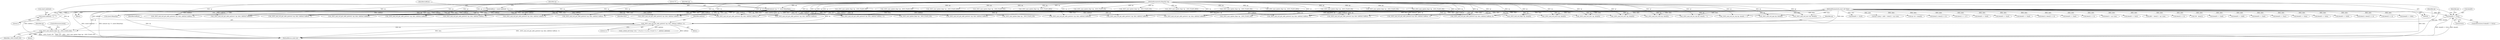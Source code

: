 digraph "0_radare2_bbb4af56003c1afdad67af0c4339267ca38b1017@API" {
"1000861" [label="(Call,_6502_anal_update_flags (op, _6502_FLAGS_NZ))"];
"1000847" [label="(Call,_6502_anal_esil_get_addr_pattern2 (op, data, addrbuf, buffsize, 'x'))"];
"1000278" [label="(Call,memset (op, '\0', sizeof (RAnalOp)))"];
"1000265" [label="(MethodParameterIn,RAnalOp *op)"];
"1000833" [label="(Call,data[0] == 0x2a)"];
"1000267" [label="(MethodParameterIn,const ut8 *data)"];
"1000272" [label="(Call,buffsize = sizeof (addrbuf) - 1)"];
"1000274" [label="(Call,sizeof (addrbuf) - 1)"];
"1001547" [label="(Call,_6502_anal_esil_get_addr_pattern1 (op, data, addrbuf, buffsize))"];
"1001655" [label="(Call,_6502_anal_esil_pop (op, data[0]))"];
"1000931" [label="(Call,_6502_anal_update_flags (op, _6502_FLAGS_NZ))"];
"1000272" [label="(Call,buffsize = sizeof (addrbuf) - 1)"];
"1000479" [label="(Call,_6502_anal_esil_flags (op, data[0]))"];
"1001490" [label="(Call,_6502_anal_update_flags (op, _6502_FLAGS_NZ))"];
"1000876" [label="(Call,data[0] == 0x6a)"];
"1000668" [label="(Call,data[0] == 0x29)"];
"1000596" [label="(Call,_6502_anal_update_flags (op, _6502_FLAGS_BNZ))"];
"1001626" [label="(Call,_6502_anal_esil_push (op, data[0]))"];
"1000890" [label="(Call,_6502_anal_esil_get_addr_pattern2 (op, data, addrbuf, buffsize, 'x'))"];
"1000834" [label="(Call,data[0])"];
"1000818" [label="(Call,_6502_anal_update_flags (op, _6502_FLAGS_NZ))"];
"1001173" [label="(Call,op->jump = addr + data[1] + op->size)"];
"1000306" [label="(Call,op->id = data[0])"];
"1001240" [label="(Call,data[1] | data[2] << 8)"];
"1000645" [label="(Call,_6502_anal_update_flags (op, _6502_FLAGS_NZ))"];
"1001167" [label="(Call,data[1] <= 127)"];
"1000277" [label="(Literal,1)"];
"1001012" [label="(Call,_6502_anal_esil_get_addr_pattern1 (op, data, addrbuf, buffsize))"];
"1000760" [label="(Call,_6502_anal_esil_get_addr_pattern2 (op, data, addrbuf, buffsize, 'x'))"];
"1001719" [label="(Call,_6502_anal_esil_mov (op, data[0]))"];
"1000918" [label="(Call,_6502_anal_esil_get_addr_pattern2 (op, data, addrbuf, buffsize, 'x'))"];
"1000711" [label="(Call,data[0] == 0x49)"];
"1001038" [label="(Call,_6502_anal_update_flags (op, _6502_FLAGS_BNZ))"];
"1001018" [label="(Call,data[0] == 0xc9)"];
"1001697" [label="(Call,_6502_anal_esil_mov (op, data[0]))"];
"1000774" [label="(Call,_6502_anal_update_flags (op, _6502_FLAGS_NZ))"];
"1000850" [label="(Identifier,addrbuf)"];
"1000832" [label="(ControlStructure,if (data[0] == 0x2a))"];
"1001429" [label="(Call,data[0] == 0xa9)"];
"1000856" [label="(Identifier,op)"];
"1001504" [label="(Call,_6502_anal_esil_get_addr_pattern3 (op, data, addrbuf, buffsize, 'x'))"];
"1001056" [label="(Call,_6502_anal_esil_get_addr_pattern3 (op, data, addrbuf, buffsize, 0))"];
"1000269" [label="(Block,)"];
"1000265" [label="(MethodParameterIn,RAnalOp *op)"];
"1000944" [label="(Call,_6502_anal_esil_get_addr_pattern2 (op, data, addrbuf, buffsize, 'x'))"];
"1001423" [label="(Call,_6502_anal_esil_get_addr_pattern1 (op, data, addrbuf, buffsize))"];
"1000847" [label="(Call,_6502_anal_esil_get_addr_pattern2 (op, data, addrbuf, buffsize, 'x'))"];
"1001219" [label="(Call,_6502_anal_esil_ccall (op, data[0]))"];
"1001320" [label="(Call,data[1] | data[2] << 8)"];
"1000864" [label="(ControlStructure,break;)"];
"1001568" [label="(Call,_6502_anal_esil_get_addr_pattern2 (op, data, addrbuf, buffsize, 'y'))"];
"1000521" [label="(Call,_6502_anal_esil_get_addr_pattern1 (op, data, addrbuf, buffsize))"];
"1001063" [label="(Call,data[0] == 0xe0)"];
"1000905" [label="(Call,_6502_anal_update_flags (op, _6502_FLAGS_NZ))"];
"1001449" [label="(Call,_6502_anal_update_flags (op, _6502_FLAGS_NZ))"];
"1000851" [label="(Identifier,buffsize)"];
"1001244" [label="(Call,data[2] << 8)"];
"1001179" [label="(Call,data[1] + op->size)"];
"1000275" [label="(Call,sizeof (addrbuf))"];
"1000992" [label="(Call,_6502_anal_esil_inc_reg (op, data[0], \"-\"))"];
"1000862" [label="(Identifier,op)"];
"1001590" [label="(Call,_6502_anal_esil_get_addr_pattern3 (op, data, addrbuf, buffsize, 'x'))"];
"1001108" [label="(Call,data[0] == 0xc0)"];
"1000846" [label="(Block,)"];
"1001729" [label="(MethodReturn,static int)"];
"1000267" [label="(MethodParameterIn,const ut8 *data)"];
"1001177" [label="(Call,addr + data[1] + op->size)"];
"1000973" [label="(Call,_6502_anal_esil_inc_reg (op, data[0], \"+\"))"];
"1000279" [label="(Identifier,op)"];
"1000842" [label="(Identifier,op)"];
"1000547" [label="(Call,_6502_anal_update_flags (op, _6502_FLAGS_NZ))"];
"1001463" [label="(Call,_6502_anal_esil_get_addr_pattern2 (op, data, addrbuf, buffsize, 'y'))"];
"1001128" [label="(Call,_6502_anal_update_flags (op, _6502_FLAGS_BNZ))"];
"1000570" [label="(Call,_6502_anal_esil_get_addr_pattern1 (op, data, addrbuf, buffsize))"];
"1000281" [label="(Call,sizeof (RAnalOp))"];
"1001675" [label="(Call,_6502_anal_esil_mov (op, data[0]))"];
"1001324" [label="(Call,data[2] << 8)"];
"1000833" [label="(Call,data[0] == 0x2a)"];
"1000273" [label="(Identifier,buffsize)"];
"1001195" [label="(Call,256 - data[1])"];
"1000731" [label="(Call,_6502_anal_update_flags (op, _6502_FLAGS_NZ))"];
"1000576" [label="(Call,data[0] == 0xe9)"];
"1000619" [label="(Call,_6502_anal_esil_get_addr_pattern1 (op, data, addrbuf, buffsize))"];
"1000527" [label="(Call,data[0] == 0x69)"];
"1000803" [label="(Call,_6502_anal_esil_get_addr_pattern2 (op, data, addrbuf, buffsize, 'x'))"];
"1000863" [label="(Identifier,_6502_FLAGS_NZ)"];
"1000705" [label="(Call,_6502_anal_esil_get_addr_pattern1 (op, data, addrbuf, buffsize))"];
"1000278" [label="(Call,memset (op, '\0', sizeof (RAnalOp)))"];
"1000852" [label="(Literal,'x')"];
"1000280" [label="(Literal,'\0')"];
"1000492" [label="(Call,_6502_anal_esil_get_addr_pattern3 (op, data, addrbuf, buffsize, 0))"];
"1001511" [label="(Call,data[0] == 0xa0)"];
"1000853" [label="(Call,r_strbuf_setf (&op->esil, \"1,%s,[1],<<,C,|,%s,=[1],$c7,C,=\", addrbuf, addrbuf))"];
"1001101" [label="(Call,_6502_anal_esil_get_addr_pattern3 (op, data, addrbuf, buffsize, 0))"];
"1000322" [label="(Block,)"];
"1001083" [label="(Call,_6502_anal_update_flags (op, _6502_FLAGS_BNZ))"];
"1001470" [label="(Call,data[0] == 0xa2)"];
"1000789" [label="(Call,data[0] == 0x4a)"];
"1000746" [label="(Call,data[0] == 0x0a)"];
"1001531" [label="(Call,_6502_anal_update_flags (op, _6502_FLAGS_NZ))"];
"1000837" [label="(Literal,0x2a)"];
"1000688" [label="(Call,_6502_anal_update_flags (op, _6502_FLAGS_NZ))"];
"1000849" [label="(Identifier,data)"];
"1000662" [label="(Call,_6502_anal_esil_get_addr_pattern1 (op, data, addrbuf, buffsize))"];
"1000625" [label="(Call,data[0] == 0x09)"];
"1001284" [label="(Call,data[1] | data[2] << 8)"];
"1000861" [label="(Call,_6502_anal_update_flags (op, _6502_FLAGS_NZ))"];
"1000285" [label="(Identifier,op)"];
"1000848" [label="(Identifier,op)"];
"1000274" [label="(Call,sizeof (addrbuf) - 1)"];
"1001288" [label="(Call,data[2] << 8)"];
"1000957" [label="(Call,_6502_anal_update_flags (op, _6502_FLAGS_NZ))"];
"1000861" -> "1000322"  [label="AST: "];
"1000861" -> "1000863"  [label="CFG: "];
"1000862" -> "1000861"  [label="AST: "];
"1000863" -> "1000861"  [label="AST: "];
"1000864" -> "1000861"  [label="CFG: "];
"1000861" -> "1001729"  [label="DDG: _6502_FLAGS_NZ"];
"1000861" -> "1001729"  [label="DDG: op"];
"1000861" -> "1001729"  [label="DDG: _6502_anal_update_flags (op, _6502_FLAGS_NZ)"];
"1000847" -> "1000861"  [label="DDG: op"];
"1000278" -> "1000861"  [label="DDG: op"];
"1000265" -> "1000861"  [label="DDG: op"];
"1000847" -> "1000846"  [label="AST: "];
"1000847" -> "1000852"  [label="CFG: "];
"1000848" -> "1000847"  [label="AST: "];
"1000849" -> "1000847"  [label="AST: "];
"1000850" -> "1000847"  [label="AST: "];
"1000851" -> "1000847"  [label="AST: "];
"1000852" -> "1000847"  [label="AST: "];
"1000856" -> "1000847"  [label="CFG: "];
"1000847" -> "1001729"  [label="DDG: buffsize"];
"1000847" -> "1001729"  [label="DDG: data"];
"1000847" -> "1001729"  [label="DDG: _6502_anal_esil_get_addr_pattern2 (op, data, addrbuf, buffsize, 'x')"];
"1000278" -> "1000847"  [label="DDG: op"];
"1000265" -> "1000847"  [label="DDG: op"];
"1000833" -> "1000847"  [label="DDG: data[0]"];
"1000267" -> "1000847"  [label="DDG: data"];
"1000272" -> "1000847"  [label="DDG: buffsize"];
"1000847" -> "1000853"  [label="DDG: addrbuf"];
"1000278" -> "1000269"  [label="AST: "];
"1000278" -> "1000281"  [label="CFG: "];
"1000279" -> "1000278"  [label="AST: "];
"1000280" -> "1000278"  [label="AST: "];
"1000281" -> "1000278"  [label="AST: "];
"1000285" -> "1000278"  [label="CFG: "];
"1000278" -> "1001729"  [label="DDG: memset (op, '\0', sizeof (RAnalOp))"];
"1000278" -> "1001729"  [label="DDG: op"];
"1000265" -> "1000278"  [label="DDG: op"];
"1000278" -> "1000479"  [label="DDG: op"];
"1000278" -> "1000492"  [label="DDG: op"];
"1000278" -> "1000521"  [label="DDG: op"];
"1000278" -> "1000570"  [label="DDG: op"];
"1000278" -> "1000619"  [label="DDG: op"];
"1000278" -> "1000662"  [label="DDG: op"];
"1000278" -> "1000705"  [label="DDG: op"];
"1000278" -> "1000760"  [label="DDG: op"];
"1000278" -> "1000774"  [label="DDG: op"];
"1000278" -> "1000803"  [label="DDG: op"];
"1000278" -> "1000818"  [label="DDG: op"];
"1000278" -> "1000890"  [label="DDG: op"];
"1000278" -> "1000905"  [label="DDG: op"];
"1000278" -> "1000918"  [label="DDG: op"];
"1000278" -> "1000944"  [label="DDG: op"];
"1000278" -> "1000973"  [label="DDG: op"];
"1000278" -> "1000992"  [label="DDG: op"];
"1000278" -> "1001012"  [label="DDG: op"];
"1000278" -> "1001056"  [label="DDG: op"];
"1000278" -> "1001101"  [label="DDG: op"];
"1000278" -> "1001219"  [label="DDG: op"];
"1000278" -> "1001423"  [label="DDG: op"];
"1000278" -> "1001463"  [label="DDG: op"];
"1000278" -> "1001504"  [label="DDG: op"];
"1000278" -> "1001547"  [label="DDG: op"];
"1000278" -> "1001568"  [label="DDG: op"];
"1000278" -> "1001590"  [label="DDG: op"];
"1000278" -> "1001626"  [label="DDG: op"];
"1000278" -> "1001655"  [label="DDG: op"];
"1000278" -> "1001675"  [label="DDG: op"];
"1000278" -> "1001697"  [label="DDG: op"];
"1000278" -> "1001719"  [label="DDG: op"];
"1000265" -> "1000263"  [label="AST: "];
"1000265" -> "1001729"  [label="DDG: op"];
"1000265" -> "1000479"  [label="DDG: op"];
"1000265" -> "1000492"  [label="DDG: op"];
"1000265" -> "1000521"  [label="DDG: op"];
"1000265" -> "1000547"  [label="DDG: op"];
"1000265" -> "1000570"  [label="DDG: op"];
"1000265" -> "1000596"  [label="DDG: op"];
"1000265" -> "1000619"  [label="DDG: op"];
"1000265" -> "1000645"  [label="DDG: op"];
"1000265" -> "1000662"  [label="DDG: op"];
"1000265" -> "1000688"  [label="DDG: op"];
"1000265" -> "1000705"  [label="DDG: op"];
"1000265" -> "1000731"  [label="DDG: op"];
"1000265" -> "1000760"  [label="DDG: op"];
"1000265" -> "1000774"  [label="DDG: op"];
"1000265" -> "1000803"  [label="DDG: op"];
"1000265" -> "1000818"  [label="DDG: op"];
"1000265" -> "1000890"  [label="DDG: op"];
"1000265" -> "1000905"  [label="DDG: op"];
"1000265" -> "1000918"  [label="DDG: op"];
"1000265" -> "1000931"  [label="DDG: op"];
"1000265" -> "1000944"  [label="DDG: op"];
"1000265" -> "1000957"  [label="DDG: op"];
"1000265" -> "1000973"  [label="DDG: op"];
"1000265" -> "1000992"  [label="DDG: op"];
"1000265" -> "1001012"  [label="DDG: op"];
"1000265" -> "1001038"  [label="DDG: op"];
"1000265" -> "1001056"  [label="DDG: op"];
"1000265" -> "1001083"  [label="DDG: op"];
"1000265" -> "1001101"  [label="DDG: op"];
"1000265" -> "1001128"  [label="DDG: op"];
"1000265" -> "1001219"  [label="DDG: op"];
"1000265" -> "1001423"  [label="DDG: op"];
"1000265" -> "1001449"  [label="DDG: op"];
"1000265" -> "1001463"  [label="DDG: op"];
"1000265" -> "1001490"  [label="DDG: op"];
"1000265" -> "1001504"  [label="DDG: op"];
"1000265" -> "1001531"  [label="DDG: op"];
"1000265" -> "1001547"  [label="DDG: op"];
"1000265" -> "1001568"  [label="DDG: op"];
"1000265" -> "1001590"  [label="DDG: op"];
"1000265" -> "1001626"  [label="DDG: op"];
"1000265" -> "1001655"  [label="DDG: op"];
"1000265" -> "1001675"  [label="DDG: op"];
"1000265" -> "1001697"  [label="DDG: op"];
"1000265" -> "1001719"  [label="DDG: op"];
"1000833" -> "1000832"  [label="AST: "];
"1000833" -> "1000837"  [label="CFG: "];
"1000834" -> "1000833"  [label="AST: "];
"1000837" -> "1000833"  [label="AST: "];
"1000842" -> "1000833"  [label="CFG: "];
"1000848" -> "1000833"  [label="CFG: "];
"1000833" -> "1001729"  [label="DDG: data[0]"];
"1000833" -> "1001729"  [label="DDG: data[0] == 0x2a"];
"1000267" -> "1000833"  [label="DDG: data"];
"1000267" -> "1000263"  [label="AST: "];
"1000267" -> "1001729"  [label="DDG: data"];
"1000267" -> "1000306"  [label="DDG: data"];
"1000267" -> "1000479"  [label="DDG: data"];
"1000267" -> "1000492"  [label="DDG: data"];
"1000267" -> "1000521"  [label="DDG: data"];
"1000267" -> "1000527"  [label="DDG: data"];
"1000267" -> "1000570"  [label="DDG: data"];
"1000267" -> "1000576"  [label="DDG: data"];
"1000267" -> "1000619"  [label="DDG: data"];
"1000267" -> "1000625"  [label="DDG: data"];
"1000267" -> "1000662"  [label="DDG: data"];
"1000267" -> "1000668"  [label="DDG: data"];
"1000267" -> "1000705"  [label="DDG: data"];
"1000267" -> "1000711"  [label="DDG: data"];
"1000267" -> "1000746"  [label="DDG: data"];
"1000267" -> "1000760"  [label="DDG: data"];
"1000267" -> "1000789"  [label="DDG: data"];
"1000267" -> "1000803"  [label="DDG: data"];
"1000267" -> "1000876"  [label="DDG: data"];
"1000267" -> "1000890"  [label="DDG: data"];
"1000267" -> "1000918"  [label="DDG: data"];
"1000267" -> "1000944"  [label="DDG: data"];
"1000267" -> "1000973"  [label="DDG: data"];
"1000267" -> "1000992"  [label="DDG: data"];
"1000267" -> "1001012"  [label="DDG: data"];
"1000267" -> "1001018"  [label="DDG: data"];
"1000267" -> "1001056"  [label="DDG: data"];
"1000267" -> "1001063"  [label="DDG: data"];
"1000267" -> "1001101"  [label="DDG: data"];
"1000267" -> "1001108"  [label="DDG: data"];
"1000267" -> "1001167"  [label="DDG: data"];
"1000267" -> "1001173"  [label="DDG: data"];
"1000267" -> "1001177"  [label="DDG: data"];
"1000267" -> "1001179"  [label="DDG: data"];
"1000267" -> "1001195"  [label="DDG: data"];
"1000267" -> "1001219"  [label="DDG: data"];
"1000267" -> "1001240"  [label="DDG: data"];
"1000267" -> "1001244"  [label="DDG: data"];
"1000267" -> "1001284"  [label="DDG: data"];
"1000267" -> "1001288"  [label="DDG: data"];
"1000267" -> "1001320"  [label="DDG: data"];
"1000267" -> "1001324"  [label="DDG: data"];
"1000267" -> "1001423"  [label="DDG: data"];
"1000267" -> "1001429"  [label="DDG: data"];
"1000267" -> "1001463"  [label="DDG: data"];
"1000267" -> "1001470"  [label="DDG: data"];
"1000267" -> "1001504"  [label="DDG: data"];
"1000267" -> "1001511"  [label="DDG: data"];
"1000267" -> "1001547"  [label="DDG: data"];
"1000267" -> "1001568"  [label="DDG: data"];
"1000267" -> "1001590"  [label="DDG: data"];
"1000267" -> "1001626"  [label="DDG: data"];
"1000267" -> "1001655"  [label="DDG: data"];
"1000267" -> "1001675"  [label="DDG: data"];
"1000267" -> "1001697"  [label="DDG: data"];
"1000267" -> "1001719"  [label="DDG: data"];
"1000272" -> "1000269"  [label="AST: "];
"1000272" -> "1000274"  [label="CFG: "];
"1000273" -> "1000272"  [label="AST: "];
"1000274" -> "1000272"  [label="AST: "];
"1000279" -> "1000272"  [label="CFG: "];
"1000272" -> "1001729"  [label="DDG: sizeof (addrbuf) - 1"];
"1000272" -> "1001729"  [label="DDG: buffsize"];
"1000274" -> "1000272"  [label="DDG: 1"];
"1000272" -> "1000492"  [label="DDG: buffsize"];
"1000272" -> "1000521"  [label="DDG: buffsize"];
"1000272" -> "1000570"  [label="DDG: buffsize"];
"1000272" -> "1000619"  [label="DDG: buffsize"];
"1000272" -> "1000662"  [label="DDG: buffsize"];
"1000272" -> "1000705"  [label="DDG: buffsize"];
"1000272" -> "1000760"  [label="DDG: buffsize"];
"1000272" -> "1000803"  [label="DDG: buffsize"];
"1000272" -> "1000890"  [label="DDG: buffsize"];
"1000272" -> "1000918"  [label="DDG: buffsize"];
"1000272" -> "1000944"  [label="DDG: buffsize"];
"1000272" -> "1001012"  [label="DDG: buffsize"];
"1000272" -> "1001056"  [label="DDG: buffsize"];
"1000272" -> "1001101"  [label="DDG: buffsize"];
"1000272" -> "1001423"  [label="DDG: buffsize"];
"1000272" -> "1001463"  [label="DDG: buffsize"];
"1000272" -> "1001504"  [label="DDG: buffsize"];
"1000272" -> "1001547"  [label="DDG: buffsize"];
"1000272" -> "1001568"  [label="DDG: buffsize"];
"1000272" -> "1001590"  [label="DDG: buffsize"];
"1000274" -> "1000277"  [label="CFG: "];
"1000275" -> "1000274"  [label="AST: "];
"1000277" -> "1000274"  [label="AST: "];
}
